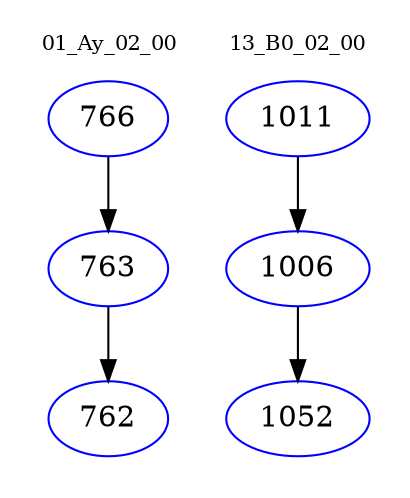 digraph{
subgraph cluster_0 {
color = white
label = "01_Ay_02_00";
fontsize=10;
T0_766 [label="766", color="blue"]
T0_766 -> T0_763 [color="black"]
T0_763 [label="763", color="blue"]
T0_763 -> T0_762 [color="black"]
T0_762 [label="762", color="blue"]
}
subgraph cluster_1 {
color = white
label = "13_B0_02_00";
fontsize=10;
T1_1011 [label="1011", color="blue"]
T1_1011 -> T1_1006 [color="black"]
T1_1006 [label="1006", color="blue"]
T1_1006 -> T1_1052 [color="black"]
T1_1052 [label="1052", color="blue"]
}
}
